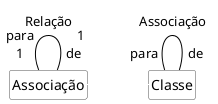 @startuml mod07ima20
hide circle
hide methods
hide empty members

skinparam class {
    BackgroundColor White
    ArrowColor Black
    BorderColor #505050
}

class "Associação" as ass
left to right direction
ass "para\n1"--- "    1\nde" ass : Relação
class "Classe" as cl
left to right direction
cl "para"--- " \n de" cl : Associação
ass -[#White]- cl
@enduml